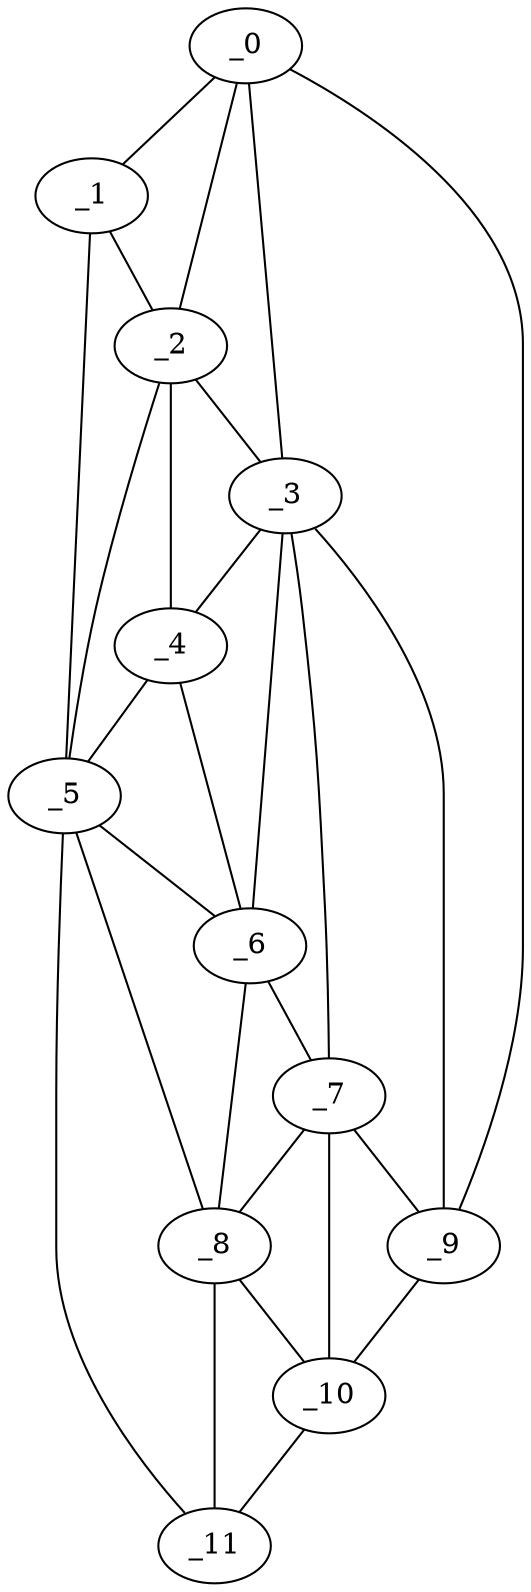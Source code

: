 graph "obj73__0.gxl" {
	_0	 [x=4,
		y=64];
	_1	 [x=67,
		y=91];
	_0 -- _1	 [valence=1];
	_2	 [x=72,
		y=87];
	_0 -- _2	 [valence=2];
	_3	 [x=86,
		y=78];
	_0 -- _3	 [valence=2];
	_9	 [x=119,
		y=65];
	_0 -- _9	 [valence=1];
	_1 -- _2	 [valence=2];
	_5	 [x=99,
		y=96];
	_1 -- _5	 [valence=1];
	_2 -- _3	 [valence=1];
	_4	 [x=86,
		y=83];
	_2 -- _4	 [valence=2];
	_2 -- _5	 [valence=2];
	_3 -- _4	 [valence=2];
	_6	 [x=104,
		y=79];
	_3 -- _6	 [valence=1];
	_7	 [x=109,
		y=72];
	_3 -- _7	 [valence=2];
	_3 -- _9	 [valence=2];
	_4 -- _5	 [valence=2];
	_4 -- _6	 [valence=2];
	_5 -- _6	 [valence=2];
	_8	 [x=116,
		y=87];
	_5 -- _8	 [valence=2];
	_11	 [x=122,
		y=85];
	_5 -- _11	 [valence=1];
	_6 -- _7	 [valence=2];
	_6 -- _8	 [valence=2];
	_7 -- _8	 [valence=2];
	_7 -- _9	 [valence=1];
	_10	 [x=121,
		y=77];
	_7 -- _10	 [valence=2];
	_8 -- _10	 [valence=2];
	_8 -- _11	 [valence=1];
	_9 -- _10	 [valence=1];
	_10 -- _11	 [valence=1];
}
